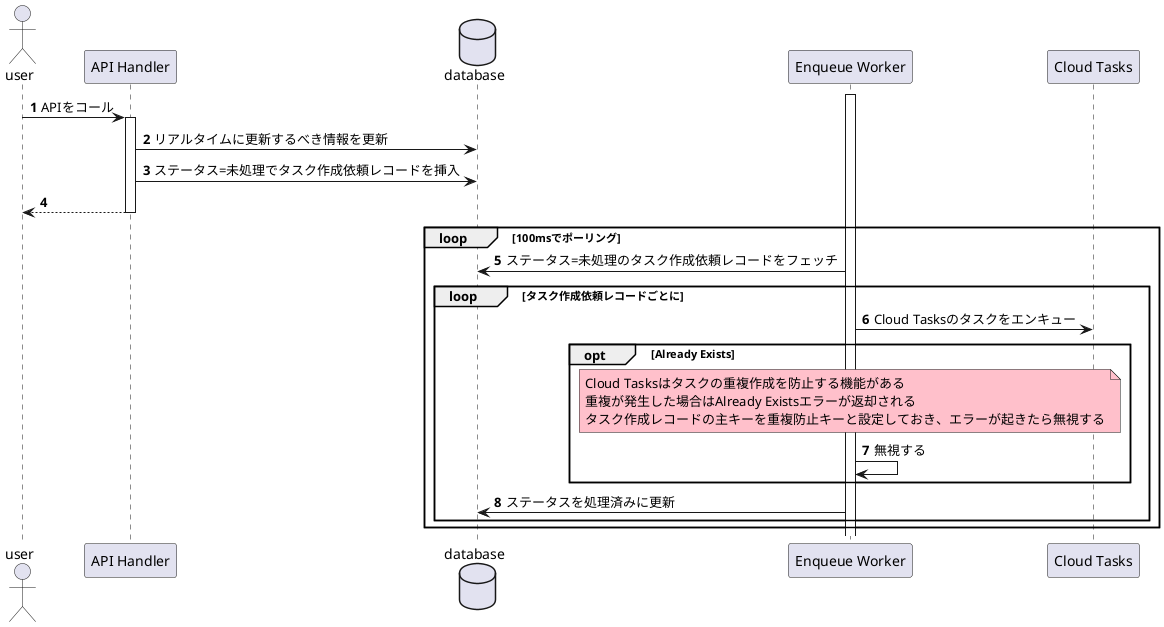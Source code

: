 
@startuml

autonumber
actor user as user

participant "API Handler" as api

database "database" as db

participant "Enqueue Worker" as worker

participant "Cloud Tasks" as tasks

activate worker

user -> api ++: APIをコール

api -> db: リアルタイムに更新するべき情報を更新
api -> db: ステータス=未処理でタスク作成依頼レコードを挿入
return


loop 100msでポーリング
worker -> db: ステータス=未処理のタスク作成依頼レコードをフェッチ

loop タスク作成依頼レコードごとに

worker -> tasks: Cloud Tasksのタスクをエンキュー
opt Already Exists
note over worker #pink
Cloud Tasksはタスクの重複作成を防止する機能がある
重複が発生した場合はAlready Existsエラーが返却される
タスク作成レコードの主キーを重複防止キーと設定しておき、エラーが起きたら無視する
end note
worker -> worker: 無視する
end opt
worker -> db: ステータスを処理済みに更新


end loop

end loop




@enduml